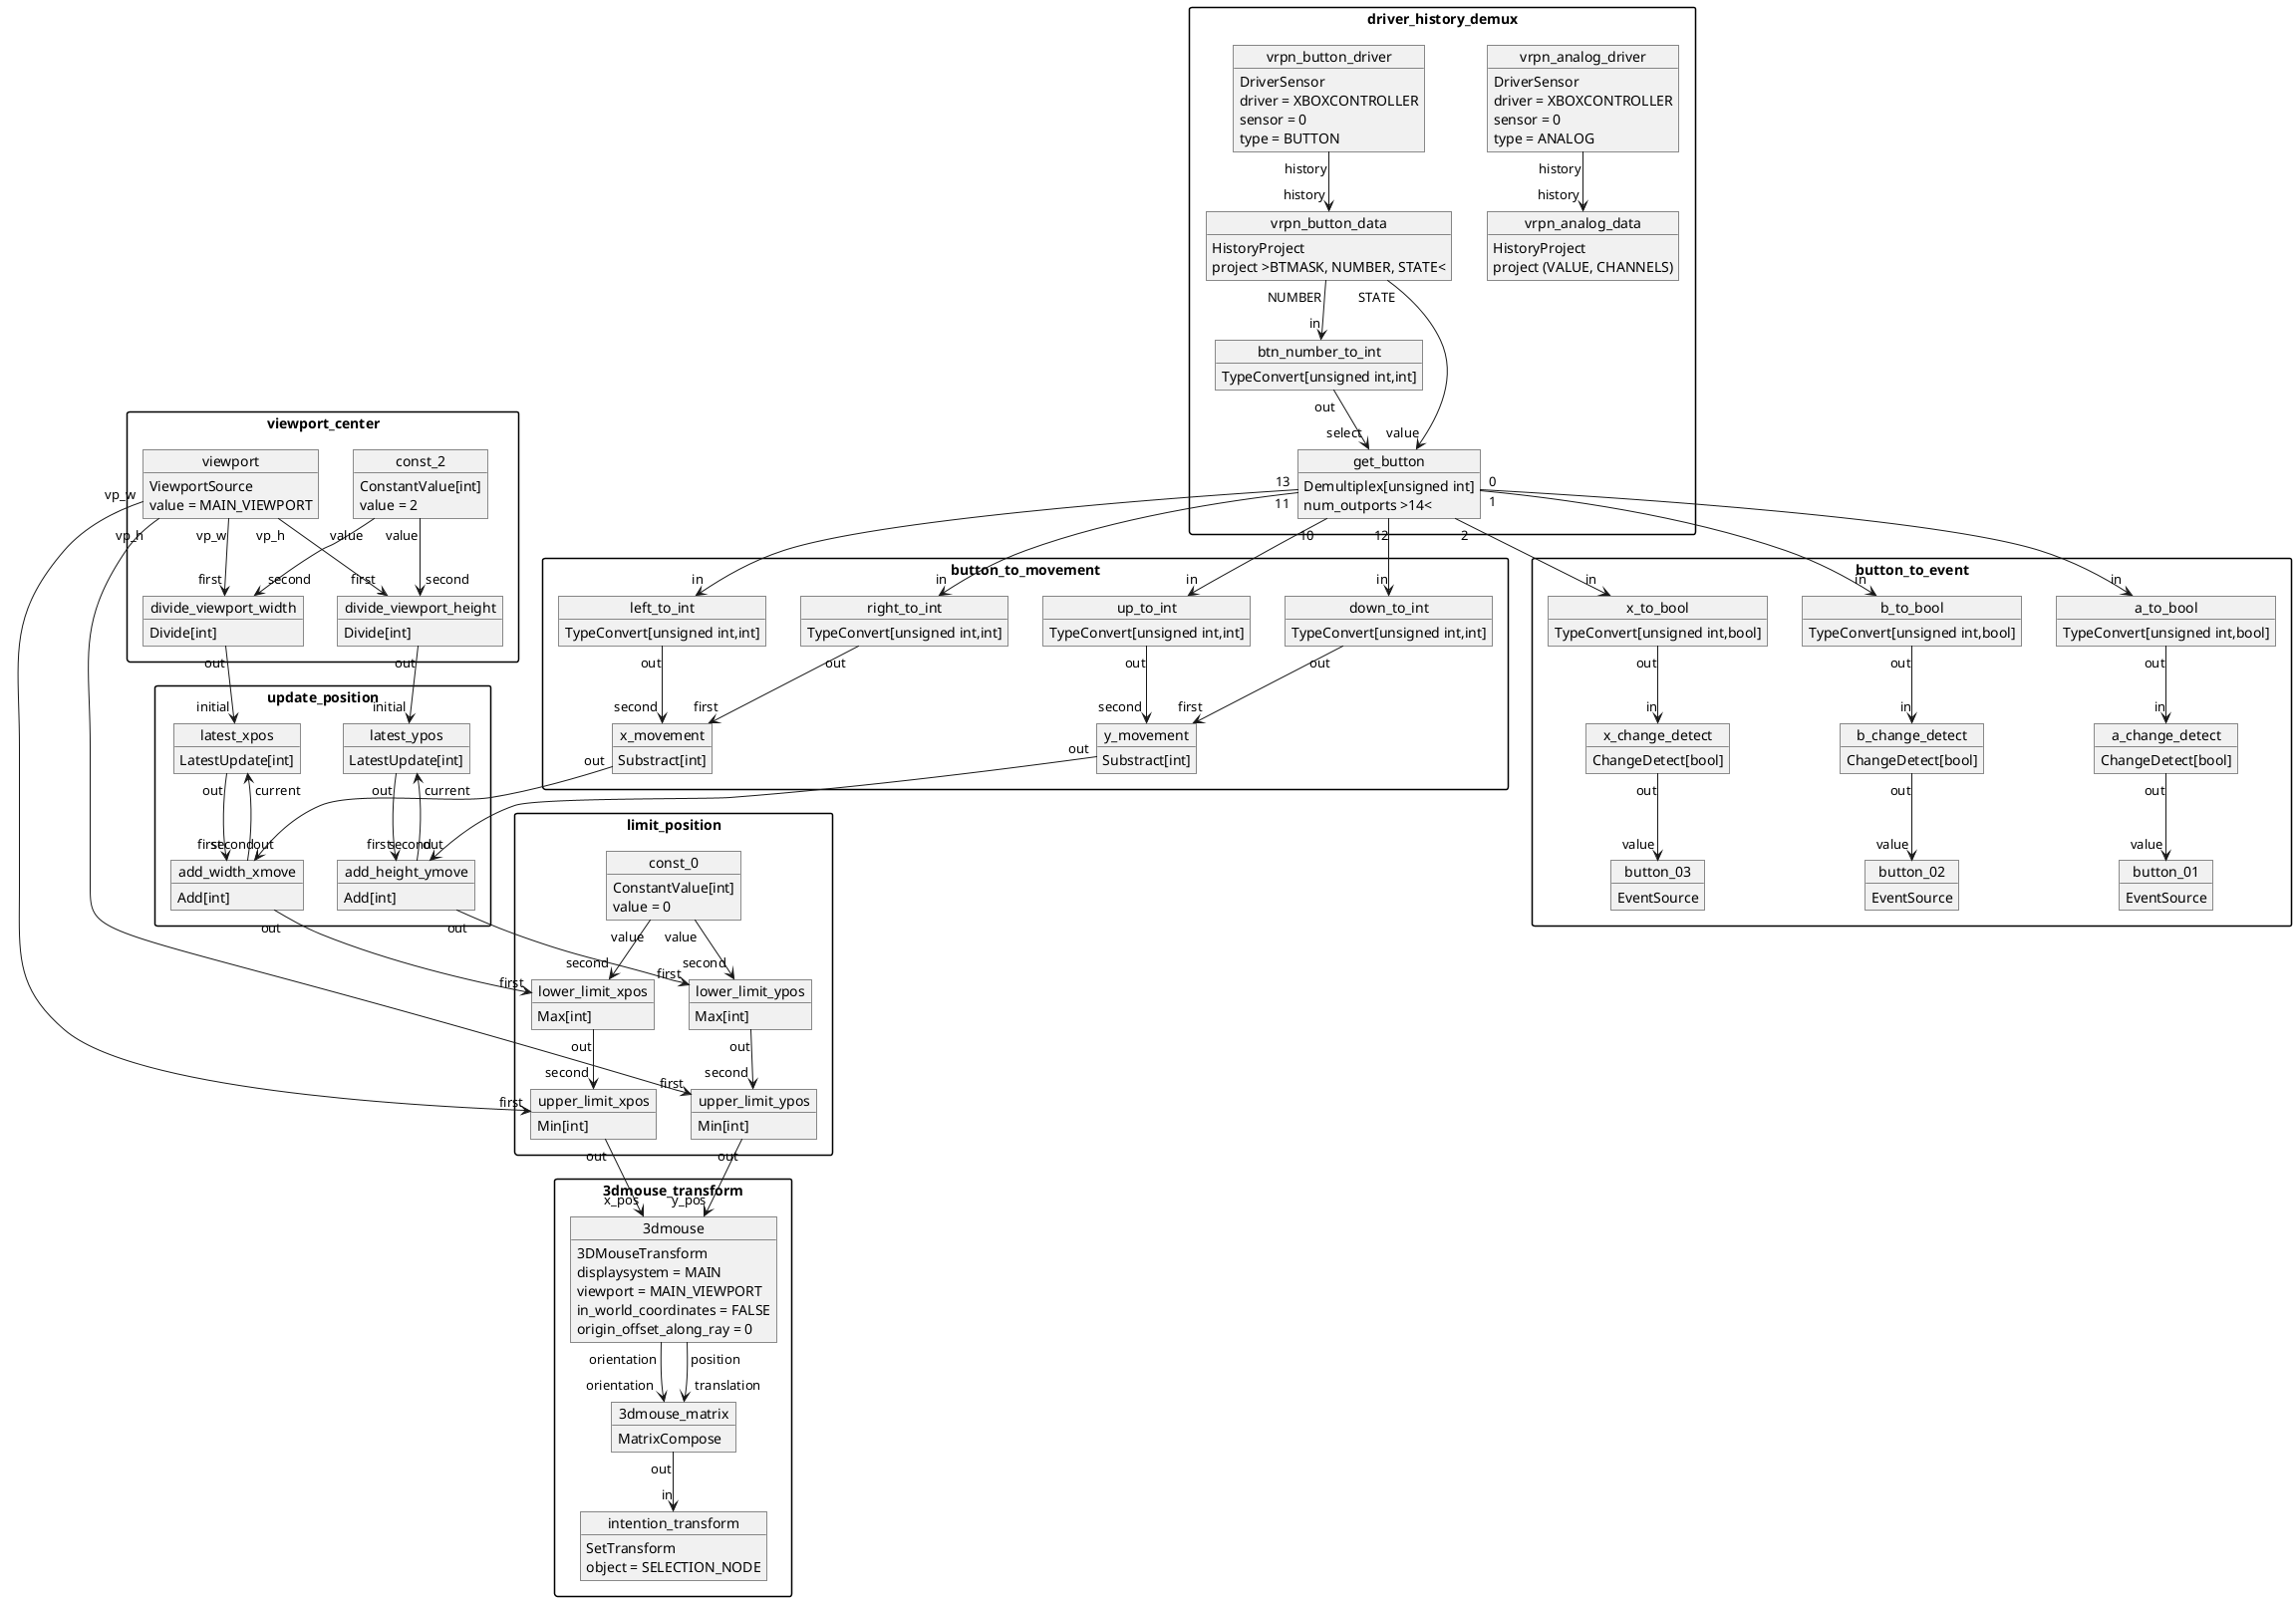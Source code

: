 @startuml
skinparam packageStyle rectangle
/' Nodes '/
/'  analog driver and history '/
package driver_history_demux{
object vrpn_analog_driver
vrpn_analog_driver : DriverSensor
vrpn_analog_driver : driver = XBOXCONTROLLER
vrpn_analog_driver : sensor = 0
vrpn_analog_driver : type = ANALOG

object vrpn_analog_data
vrpn_analog_data : HistoryProject
vrpn_analog_data : project (VALUE, CHANNELS)

/'  button driver and history '/
object vrpn_button_driver
vrpn_button_driver : DriverSensor
vrpn_button_driver : driver = XBOXCONTROLLER
vrpn_button_driver : sensor = 0
vrpn_button_driver : type = BUTTON

object vrpn_button_data
vrpn_button_data : HistoryProject
vrpn_button_data : project >BTMASK, NUMBER, STATE<

/'      demux buttons '/
object btn_number_to_int
btn_number_to_int : TypeConvert[unsigned int,int]

object get_button
get_button : Demultiplex[unsigned int]
get_button : num_outports >14<
}

/'  cursor movement from buttons '/
package button_to_movement{
/'      convert to int '/
object up_to_int
up_to_int : TypeConvert[unsigned int,int]

object right_to_int
right_to_int : TypeConvert[unsigned int,int]

object down_to_int
down_to_int : TypeConvert[unsigned int,int]

object left_to_int
left_to_int : TypeConvert[unsigned int,int]

/'      calculate movement '/
object x_movement
x_movement : Substract[int]

object y_movement
y_movement : Substract[int]
}

/'  get viewport dimensions '/
package viewport_center{
object viewport
viewport : ViewportSource
viewport : value = MAIN_VIEWPORT

/'      divide by 2 for center point '/
object const_2
const_2 : ConstantValue[int]
const_2 : value = 2

object divide_viewport_width
divide_viewport_width : Divide[int]

object divide_viewport_height
divide_viewport_height : Divide[int]
}

package update_position{
/'  latest position values '/
object latest_xpos
latest_xpos : LatestUpdate[int]

object latest_ypos
latest_ypos : LatestUpdate[int]

/'  add movement to latest position '/
object add_width_xmove
add_width_xmove : Add[int]

object add_height_ymove
add_height_ymove : Add[int]
}

/'  limit values to stay inside viewport '/
package limit_position{
object const_0
const_0 : ConstantValue[int]
const_0 : value = 0

object lower_limit_xpos
lower_limit_xpos : Max[int]

object lower_limit_ypos
lower_limit_ypos : Max[int]

object upper_limit_xpos
upper_limit_xpos : Min[int]

object upper_limit_ypos
upper_limit_ypos : Min[int]
}

/'  values to 3dmouse '/
package 3dmouse_transform{
object 3dmouse
3dmouse : 3DMouseTransform
3dmouse : displaysystem = MAIN
3dmouse : viewport = MAIN_VIEWPORT
3dmouse : in_world_coordinates = FALSE
3dmouse : origin_offset_along_ray = 0

object 3dmouse_matrix
3dmouse_matrix : MatrixCompose

object intention_transform
intention_transform : SetTransform
intention_transform : object = SELECTION_NODE
}

/'  buttons to event sources '/
package button_to_event {
/'      buttons to bool '/
object a_to_bool
a_to_bool : TypeConvert[unsigned int,bool]

object b_to_bool
b_to_bool : TypeConvert[unsigned int,bool]

object x_to_bool
x_to_bool : TypeConvert[unsigned int,bool]

/'      detect button changes '/
object a_change_detect
a_change_detect : ChangeDetect[bool]

object b_change_detect
b_change_detect : ChangeDetect[bool]

object x_change_detect
x_change_detect : ChangeDetect[bool]

/'      event sources '/
object button_01
button_01 : EventSource

object button_02
button_02 : EventSource

object button_03
button_03 : EventSource
}

/' Edges '/
/'  button driver, history and demux '/
vrpn_button_driver "history" --> "history" vrpn_button_data
vrpn_button_data "NUMBER" --> "in" btn_number_to_int
btn_number_to_int "out" --> "select" get_button
vrpn_button_data "STATE" --> "value" get_button

/'  analog driver and history '/
vrpn_analog_driver "history" --> "history" vrpn_analog_data

/'  cursor movement from buttons '/
/'      convert to int '/
get_button "11" --> "in" right_to_int
get_button "13" --> "in" left_to_int
get_button "12" --> "in" down_to_int
get_button "10" --> "in" up_to_int

/'      right - left '/
right_to_int "out" --> "first" x_movement
left_to_int "out" --> "second" x_movement

/'      down - up '/
down_to_int "out" --> "first" y_movement
up_to_int "out" --> "second" y_movement

/'  get viewport center values '/
viewport "vp_w" --> "first" divide_viewport_width
const_2 "value" --> "second" divide_viewport_width

viewport "vp_h" --> "first" divide_viewport_height
const_2 "value" --> "second" divide_viewport_height

/' initial viewport center then last value '/
divide_viewport_width "out" --> "initial" latest_xpos
divide_viewport_height "out" --> "initial" latest_ypos

/'  add movement to latest position '/
latest_xpos "out" --> "first" add_width_xmove
x_movement "out" --> "second" add_width_xmove

latest_ypos "out" --> "first" add_height_ymove
y_movement "out" --> "second" add_height_ymove

/'  feedback results into latest value node '/
add_width_xmove "out" --> "current" latest_xpos
add_height_ymove "out" --> "current" latest_ypos

/'  limit values to stay within viewport '/
add_width_xmove "out" --> "first" lower_limit_xpos
const_0 "value" --> "second" lower_limit_xpos
lower_limit_xpos "out" --> "second" upper_limit_xpos
viewport "vp_w" --> "first" upper_limit_xpos

add_height_ymove "out" --> "first" lower_limit_ypos
const_0 "value" --> "second" lower_limit_ypos
lower_limit_ypos "out" --> "second" upper_limit_ypos
viewport "vp_h" --> "first" upper_limit_ypos

/'  values to 3dmouse '/
upper_limit_xpos "out" --> "x_pos" 3dmouse
upper_limit_ypos "out" --> "y_pos" 3dmouse

3dmouse "orientation" --> "orientation" 3dmouse_matrix
3dmouse "position" --> "translation" 3dmouse_matrix

3dmouse_matrix "out" --> "in" intention_transform

/'  buttons to event sources '/
get_button "0" --> "in" a_to_bool
get_button "1" --> "in" b_to_bool
get_button "2" --> "in" x_to_bool

a_to_bool "out" --> "in" a_change_detect
b_to_bool "out" --> "in" b_change_detect
x_to_bool "out" --> "in" x_change_detect

a_change_detect "out" --> "value" button_01
b_change_detect "out" --> "value" button_02
x_change_detect "out" --> "value" button_03
@enduml
